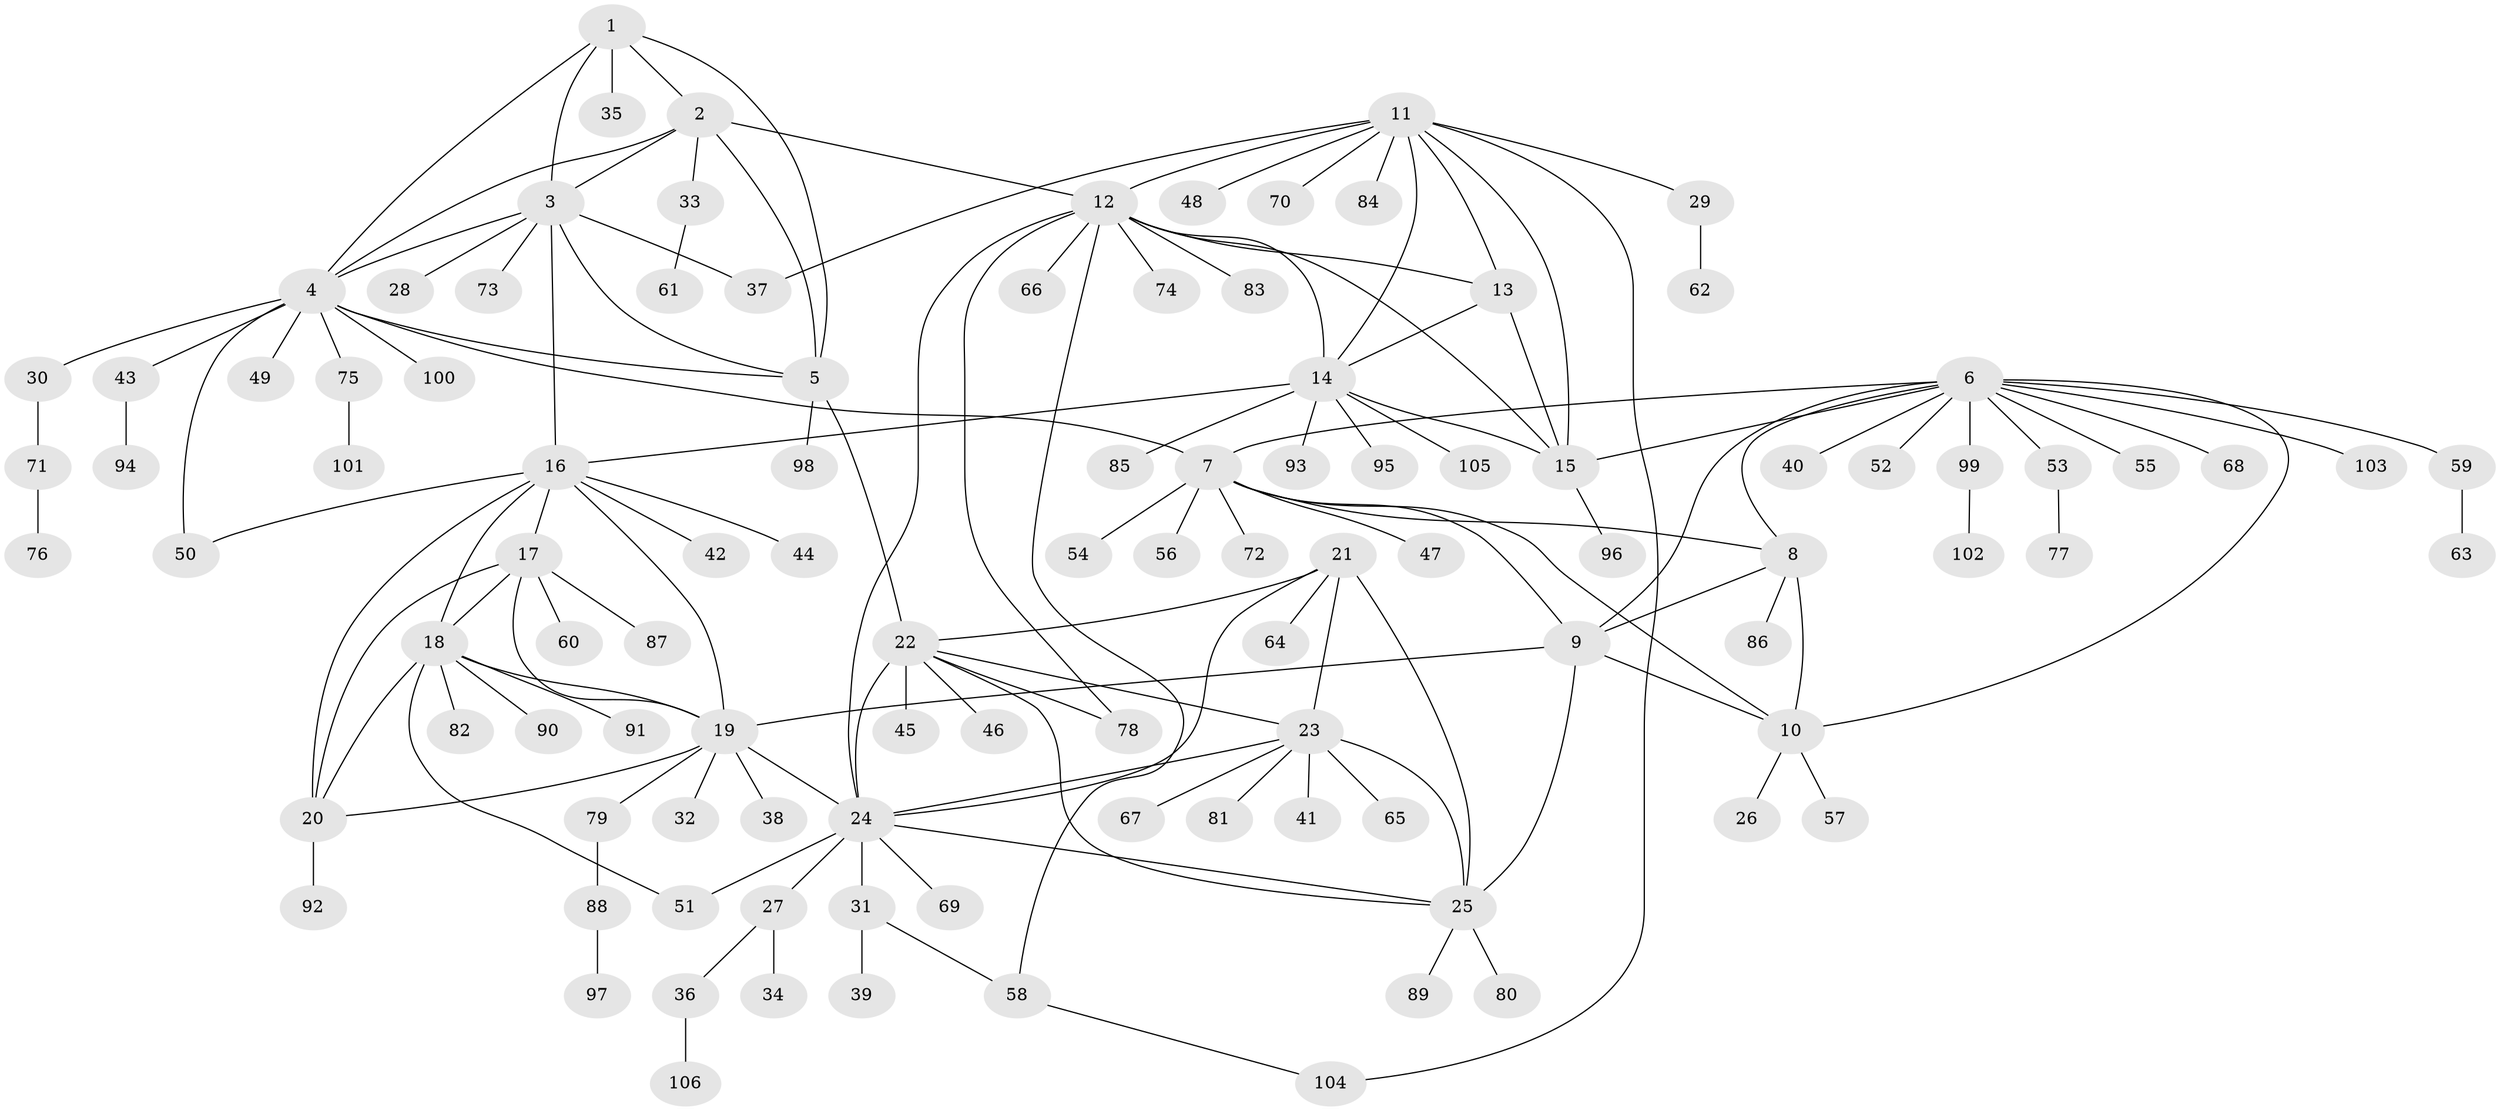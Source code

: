 // coarse degree distribution, {8: 0.04, 5: 0.02666666666666667, 6: 0.06666666666666667, 1: 0.5733333333333334, 7: 0.06666666666666667, 2: 0.12, 4: 0.04, 10: 0.013333333333333334, 9: 0.02666666666666667, 11: 0.013333333333333334, 3: 0.013333333333333334}
// Generated by graph-tools (version 1.1) at 2025/37/03/04/25 23:37:38]
// undirected, 106 vertices, 147 edges
graph export_dot {
  node [color=gray90,style=filled];
  1;
  2;
  3;
  4;
  5;
  6;
  7;
  8;
  9;
  10;
  11;
  12;
  13;
  14;
  15;
  16;
  17;
  18;
  19;
  20;
  21;
  22;
  23;
  24;
  25;
  26;
  27;
  28;
  29;
  30;
  31;
  32;
  33;
  34;
  35;
  36;
  37;
  38;
  39;
  40;
  41;
  42;
  43;
  44;
  45;
  46;
  47;
  48;
  49;
  50;
  51;
  52;
  53;
  54;
  55;
  56;
  57;
  58;
  59;
  60;
  61;
  62;
  63;
  64;
  65;
  66;
  67;
  68;
  69;
  70;
  71;
  72;
  73;
  74;
  75;
  76;
  77;
  78;
  79;
  80;
  81;
  82;
  83;
  84;
  85;
  86;
  87;
  88;
  89;
  90;
  91;
  92;
  93;
  94;
  95;
  96;
  97;
  98;
  99;
  100;
  101;
  102;
  103;
  104;
  105;
  106;
  1 -- 2;
  1 -- 3;
  1 -- 4;
  1 -- 5;
  1 -- 35;
  2 -- 3;
  2 -- 4;
  2 -- 5;
  2 -- 12;
  2 -- 33;
  3 -- 4;
  3 -- 5;
  3 -- 16;
  3 -- 28;
  3 -- 37;
  3 -- 73;
  4 -- 5;
  4 -- 7;
  4 -- 30;
  4 -- 43;
  4 -- 49;
  4 -- 50;
  4 -- 75;
  4 -- 100;
  5 -- 22;
  5 -- 98;
  6 -- 7;
  6 -- 8;
  6 -- 9;
  6 -- 10;
  6 -- 15;
  6 -- 40;
  6 -- 52;
  6 -- 53;
  6 -- 55;
  6 -- 59;
  6 -- 68;
  6 -- 99;
  6 -- 103;
  7 -- 8;
  7 -- 9;
  7 -- 10;
  7 -- 47;
  7 -- 54;
  7 -- 56;
  7 -- 72;
  8 -- 9;
  8 -- 10;
  8 -- 86;
  9 -- 10;
  9 -- 19;
  9 -- 25;
  10 -- 26;
  10 -- 57;
  11 -- 12;
  11 -- 13;
  11 -- 14;
  11 -- 15;
  11 -- 29;
  11 -- 37;
  11 -- 48;
  11 -- 70;
  11 -- 84;
  11 -- 104;
  12 -- 13;
  12 -- 14;
  12 -- 15;
  12 -- 24;
  12 -- 58;
  12 -- 66;
  12 -- 74;
  12 -- 78;
  12 -- 83;
  13 -- 14;
  13 -- 15;
  14 -- 15;
  14 -- 16;
  14 -- 85;
  14 -- 93;
  14 -- 95;
  14 -- 105;
  15 -- 96;
  16 -- 17;
  16 -- 18;
  16 -- 19;
  16 -- 20;
  16 -- 42;
  16 -- 44;
  16 -- 50;
  17 -- 18;
  17 -- 19;
  17 -- 20;
  17 -- 60;
  17 -- 87;
  18 -- 19;
  18 -- 20;
  18 -- 51;
  18 -- 82;
  18 -- 90;
  18 -- 91;
  19 -- 20;
  19 -- 24;
  19 -- 32;
  19 -- 38;
  19 -- 79;
  20 -- 92;
  21 -- 22;
  21 -- 23;
  21 -- 24;
  21 -- 25;
  21 -- 64;
  22 -- 23;
  22 -- 24;
  22 -- 25;
  22 -- 45;
  22 -- 46;
  22 -- 78;
  23 -- 24;
  23 -- 25;
  23 -- 41;
  23 -- 65;
  23 -- 67;
  23 -- 81;
  24 -- 25;
  24 -- 27;
  24 -- 31;
  24 -- 51;
  24 -- 69;
  25 -- 80;
  25 -- 89;
  27 -- 34;
  27 -- 36;
  29 -- 62;
  30 -- 71;
  31 -- 39;
  31 -- 58;
  33 -- 61;
  36 -- 106;
  43 -- 94;
  53 -- 77;
  58 -- 104;
  59 -- 63;
  71 -- 76;
  75 -- 101;
  79 -- 88;
  88 -- 97;
  99 -- 102;
}
